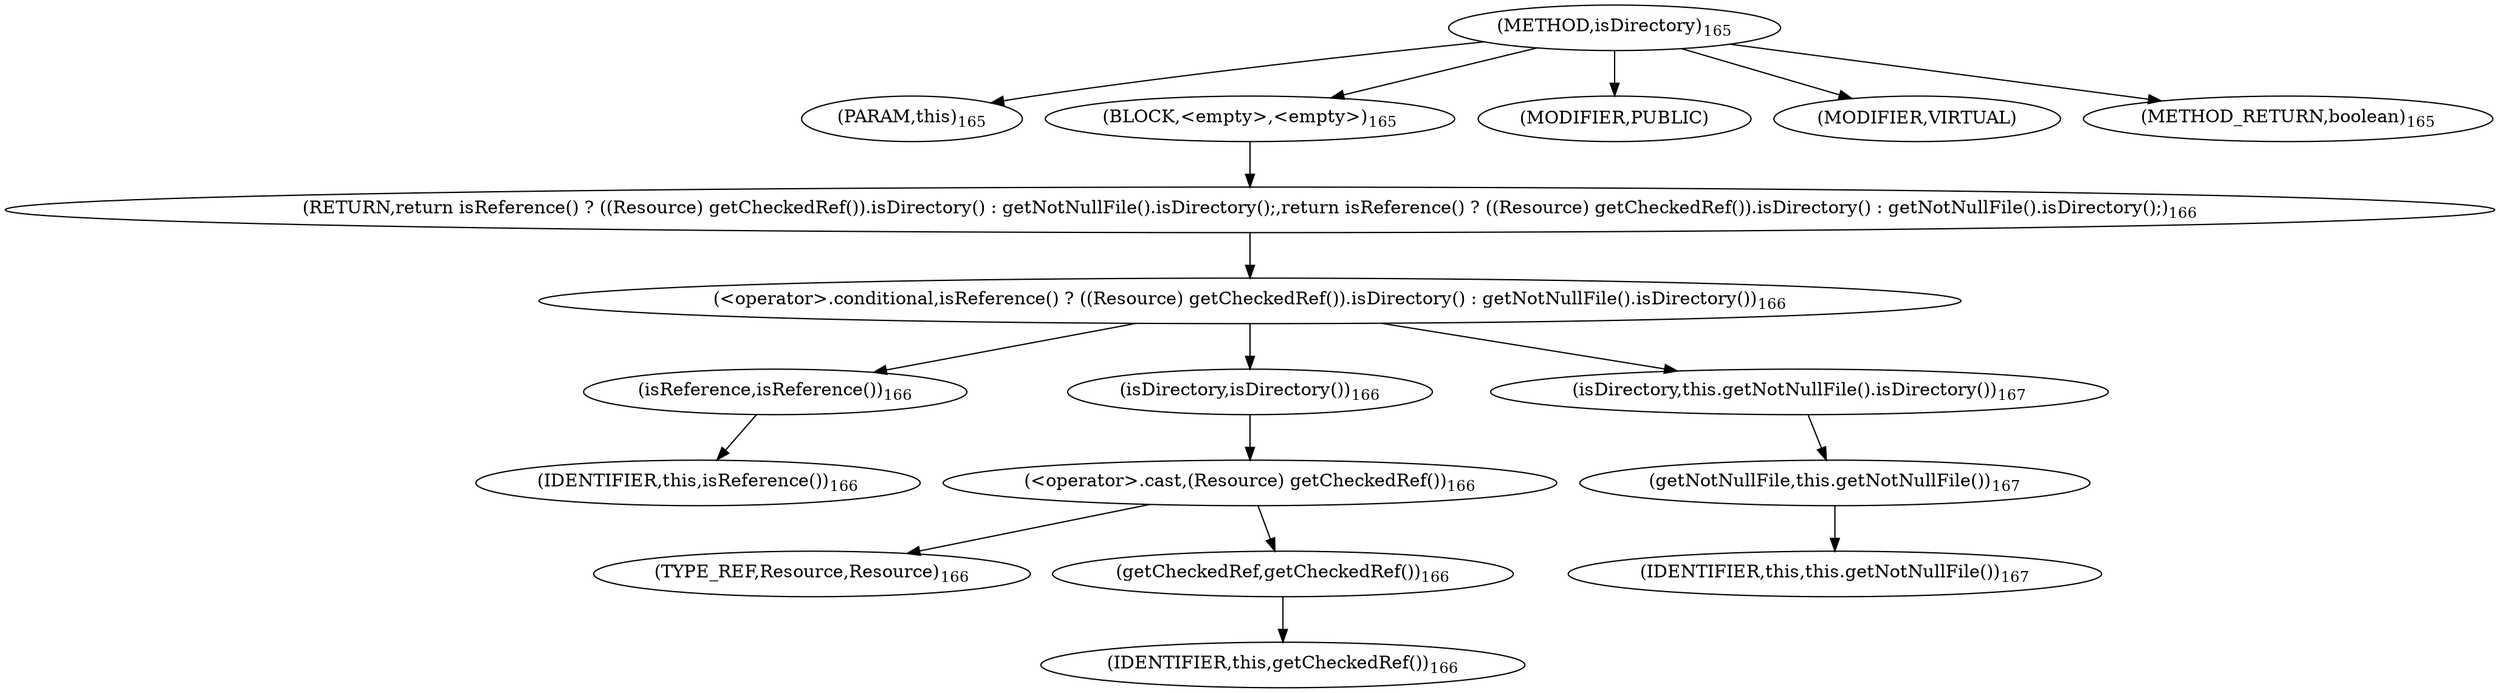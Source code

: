 digraph "isDirectory" {  
"294" [label = <(METHOD,isDirectory)<SUB>165</SUB>> ]
"38" [label = <(PARAM,this)<SUB>165</SUB>> ]
"295" [label = <(BLOCK,&lt;empty&gt;,&lt;empty&gt;)<SUB>165</SUB>> ]
"296" [label = <(RETURN,return isReference() ? ((Resource) getCheckedRef()).isDirectory() : getNotNullFile().isDirectory();,return isReference() ? ((Resource) getCheckedRef()).isDirectory() : getNotNullFile().isDirectory();)<SUB>166</SUB>> ]
"297" [label = <(&lt;operator&gt;.conditional,isReference() ? ((Resource) getCheckedRef()).isDirectory() : getNotNullFile().isDirectory())<SUB>166</SUB>> ]
"298" [label = <(isReference,isReference())<SUB>166</SUB>> ]
"37" [label = <(IDENTIFIER,this,isReference())<SUB>166</SUB>> ]
"299" [label = <(isDirectory,isDirectory())<SUB>166</SUB>> ]
"300" [label = <(&lt;operator&gt;.cast,(Resource) getCheckedRef())<SUB>166</SUB>> ]
"301" [label = <(TYPE_REF,Resource,Resource)<SUB>166</SUB>> ]
"302" [label = <(getCheckedRef,getCheckedRef())<SUB>166</SUB>> ]
"39" [label = <(IDENTIFIER,this,getCheckedRef())<SUB>166</SUB>> ]
"303" [label = <(isDirectory,this.getNotNullFile().isDirectory())<SUB>167</SUB>> ]
"304" [label = <(getNotNullFile,this.getNotNullFile())<SUB>167</SUB>> ]
"40" [label = <(IDENTIFIER,this,this.getNotNullFile())<SUB>167</SUB>> ]
"305" [label = <(MODIFIER,PUBLIC)> ]
"306" [label = <(MODIFIER,VIRTUAL)> ]
"307" [label = <(METHOD_RETURN,boolean)<SUB>165</SUB>> ]
  "294" -> "38" 
  "294" -> "295" 
  "294" -> "305" 
  "294" -> "306" 
  "294" -> "307" 
  "295" -> "296" 
  "296" -> "297" 
  "297" -> "298" 
  "297" -> "299" 
  "297" -> "303" 
  "298" -> "37" 
  "299" -> "300" 
  "300" -> "301" 
  "300" -> "302" 
  "302" -> "39" 
  "303" -> "304" 
  "304" -> "40" 
}
